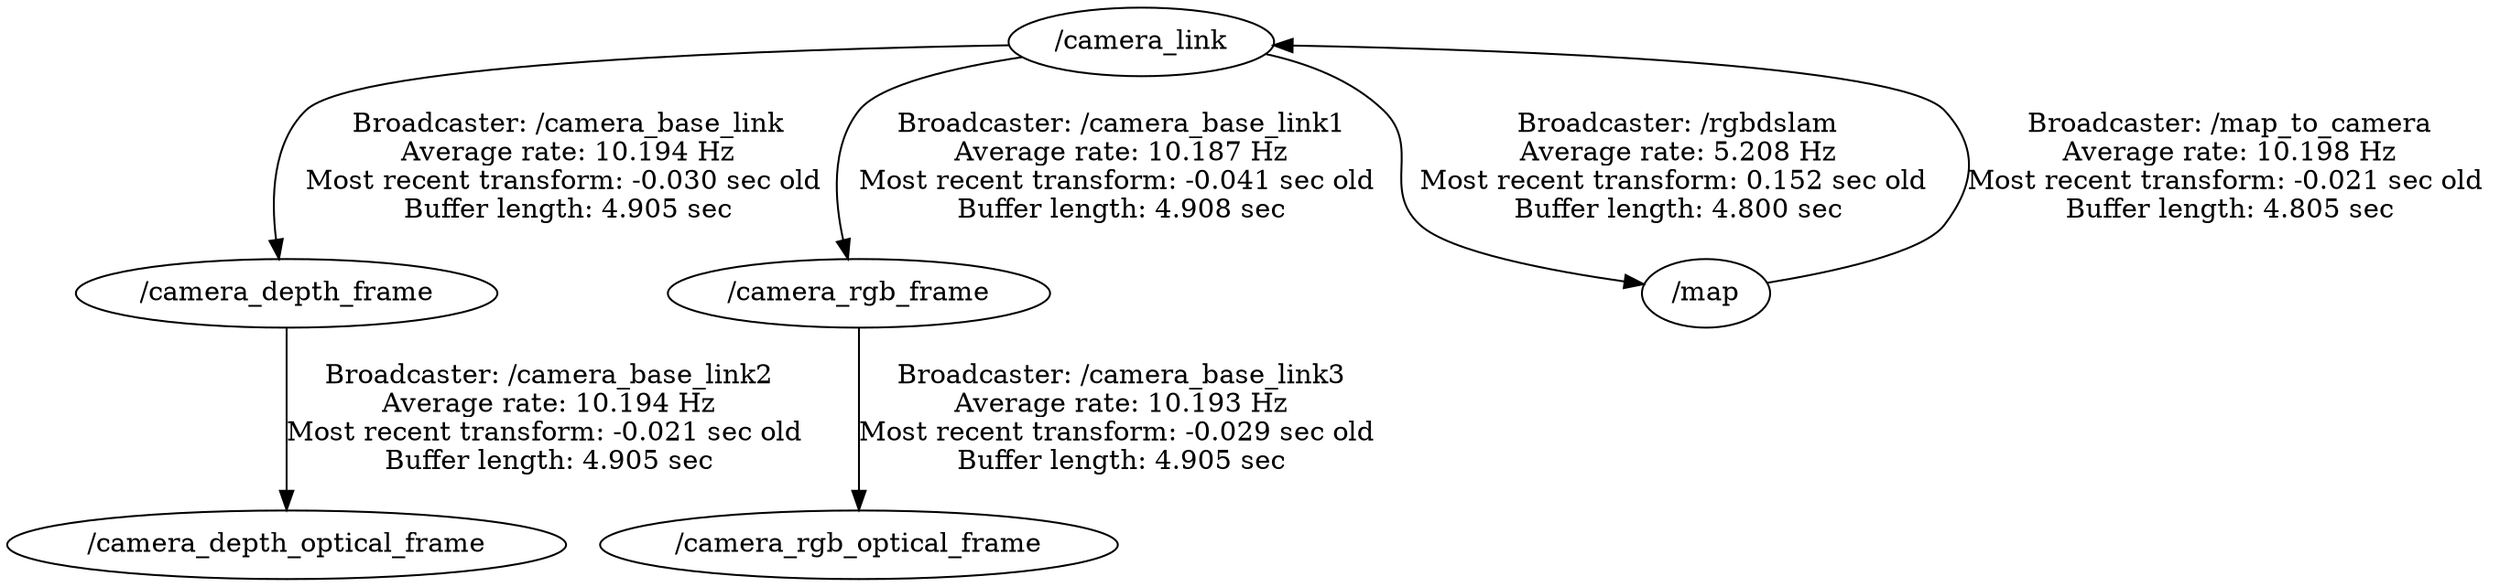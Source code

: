 digraph G {
"/camera_depth_frame" -> "/camera_depth_optical_frame"[label="Broadcaster: /camera_base_link2\nAverage rate: 10.194 Hz\nMost recent transform: -0.021 sec old \nBuffer length: 4.905 sec\n"];
"/camera_link" -> "/camera_depth_frame"[label="Broadcaster: /camera_base_link\nAverage rate: 10.194 Hz\nMost recent transform: -0.030 sec old \nBuffer length: 4.905 sec\n"];
"/camera_rgb_frame" -> "/camera_rgb_optical_frame"[label="Broadcaster: /camera_base_link3\nAverage rate: 10.193 Hz\nMost recent transform: -0.029 sec old \nBuffer length: 4.905 sec\n"];
"/camera_link" -> "/camera_rgb_frame"[label="Broadcaster: /camera_base_link1\nAverage rate: 10.187 Hz\nMost recent transform: -0.041 sec old \nBuffer length: 4.908 sec\n"];
"/map" -> "/camera_link"[label="Broadcaster: /map_to_camera\nAverage rate: 10.198 Hz\nMost recent transform: -0.021 sec old \nBuffer length: 4.805 sec\n"];
"/camera_link" -> "/map"[label="Broadcaster: /rgbdslam\nAverage rate: 5.208 Hz\nMost recent transform: 0.152 sec old \nBuffer length: 4.800 sec\n"];
}